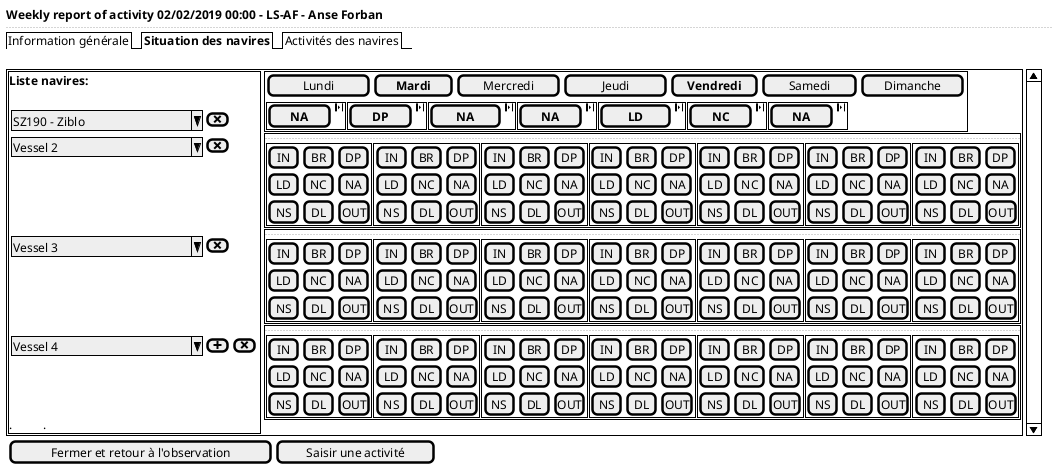 @startsalt
{
  <b>Weekly report of activity 02/02/2019 00:00 - LS-AF - Anse Forban
  ..
  {/ Information générale | <b>Situation des navires | Activités des navires }
  .
  {SI
      {
      {+
          <b>Liste navires:
          .
          {{ ^SZ190 - Ziblo         ^ | [<&x>]}}
          {{ ^Vessel 2              ^ | [<&x>]}}
          .
          .
          .
          .
          {{ ^Vessel 3              ^ | [<&x>]}}
          .
          .
          .
          .
          {{ ^Vessel 4              ^ | [<&plus>] | [<&x>]}}
          .
          .
          .
          .          .
      }
      } |
      {
          {+
            {
                [Lundi       ] | [<b>Mardi    ] | [Mercredi    ] | [Jeudi       ] | [<b>Vendredi  ] | [Samedi     ] | [Dimanche    ]
            }
                {
                    {+
                        [<b>NA     ] | <&collapse-right>
                    } |
                    {+
                        [<b>DP     ] | <&collapse-right>
                    } |
                    {+
                        [<b>NA      ] | <&collapse-right>
                    } |
                    {+
                        [<b>NA     ] | <&collapse-right>
                    } |
                    {+
                        [<b>LD      ] | <&collapse-right>
                    } |
                    {+
                        [<b>NC     ] | <&collapse-right>
                    } |
                    {+
                        [<b>NA     ] | <&collapse-right>
                    } |
                }
          }
          {+
            ..
                {
                    {+
                        [IN ] | [BR ] | [DP ]
                        [LD ] | [NC ] | [NA ]
                        [NS ] | [DL ] | [OUT]
                    } |
                    {+
                        [IN ] | [BR ] | [DP ]
                        [LD ] | [NC ] | [NA ]
                        [NS ] | [DL ] | [OUT]
                    } |
                    {+
                        [IN ] | [BR ] | [DP ]
                        [LD ] | [NC ] | [NA ]
                        [NS ] | [DL ] | [OUT]
                    } |
                    {+
                        [IN ] | [BR ] | [DP ]
                        [LD ] | [NC ] | [NA ]
                        [NS ] | [DL ] | [OUT]
                    } |
                    {+
                        [IN ] | [BR ] | [DP ]
                        [LD ] | [NC ] | [NA ]
                        [NS ] | [DL ] | [OUT]
                    } |
                    {+
                        [IN ] | [BR ] | [DP ]
                        [LD ] | [NC ] | [NA ]
                        [NS ] | [DL ] | [OUT]
                    } |
                    {+
                        [IN ] | [BR ] | [DP ]
                        [LD ] | [NC ] | [NA ]
                        [NS ] | [DL ] | [OUT]
                    }
                }
          }
          {+
            ..
                {
                    {+
                        [IN ] | [BR ] | [DP ]
                        [LD ] | [NC ] | [NA ]
                        [NS ] | [DL ] | [OUT]
                    } |
                    {+
                        [IN ] | [BR ] | [DP ]
                        [LD ] | [NC ] | [NA ]
                        [NS ] | [DL ] | [OUT]
                    } |
                    {+
                        [IN ] | [BR ] | [DP ]
                        [LD ] | [NC ] | [NA ]
                        [NS ] | [DL ] | [OUT]
                    } |
                    {+
                        [IN ] | [BR ] | [DP ]
                        [LD ] | [NC ] | [NA ]
                        [NS ] | [DL ] | [OUT]
                    } |
                    {+
                        [IN ] | [BR ] | [DP ]
                        [LD ] | [NC ] | [NA ]
                        [NS ] | [DL ] | [OUT]
                    } |
                    {+
                        [IN ] | [BR ] | [DP ]
                        [LD ] | [NC ] | [NA ]
                        [NS ] | [DL ] | [OUT]
                    } |
                    {+
                        [IN ] | [BR ] | [DP ]
                        [LD ] | [NC ] | [NA ]
                        [NS ] | [DL ] | [OUT]
                    }
                }
          }
          {+
            ..
                {
                    {+
                        [IN ] | [BR ] | [DP ]
                        [LD ] | [NC ] | [NA ]
                        [NS ] | [DL ] | [OUT]
                    } |
                    {+
                        [IN ] | [BR ] | [DP ]
                        [LD ] | [NC ] | [NA ]
                        [NS ] | [DL ] | [OUT]
                    } |
                    {+
                        [IN ] | [BR ] | [DP ]
                        [LD ] | [NC ] | [NA ]
                        [NS ] | [DL ] | [OUT]
                    } |
                    {+
                        [IN ] | [BR ] | [DP ]
                        [LD ] | [NC ] | [NA ]
                        [NS ] | [DL ] | [OUT]
                    } |
                    {+
                        [IN ] | [BR ] | [DP ]
                        [LD ] | [NC ] | [NA ]
                        [NS ] | [DL ] | [OUT]
                    } |
                    {+
                        [IN ] | [BR ] | [DP ]
                        [LD ] | [NC ] | [NA ]
                        [NS ] | [DL ] | [OUT]
                    } |
                    {+
                        [IN ] | [BR ] | [DP ]
                        [LD ] | [NC ] | [NA ]
                        [NS ] | [DL ] | [OUT]
                    }
                }
          }
      }
  }
  {{[Fermer et retour à l'observation] | [Saisir une activité]}}
}
@endsalt
